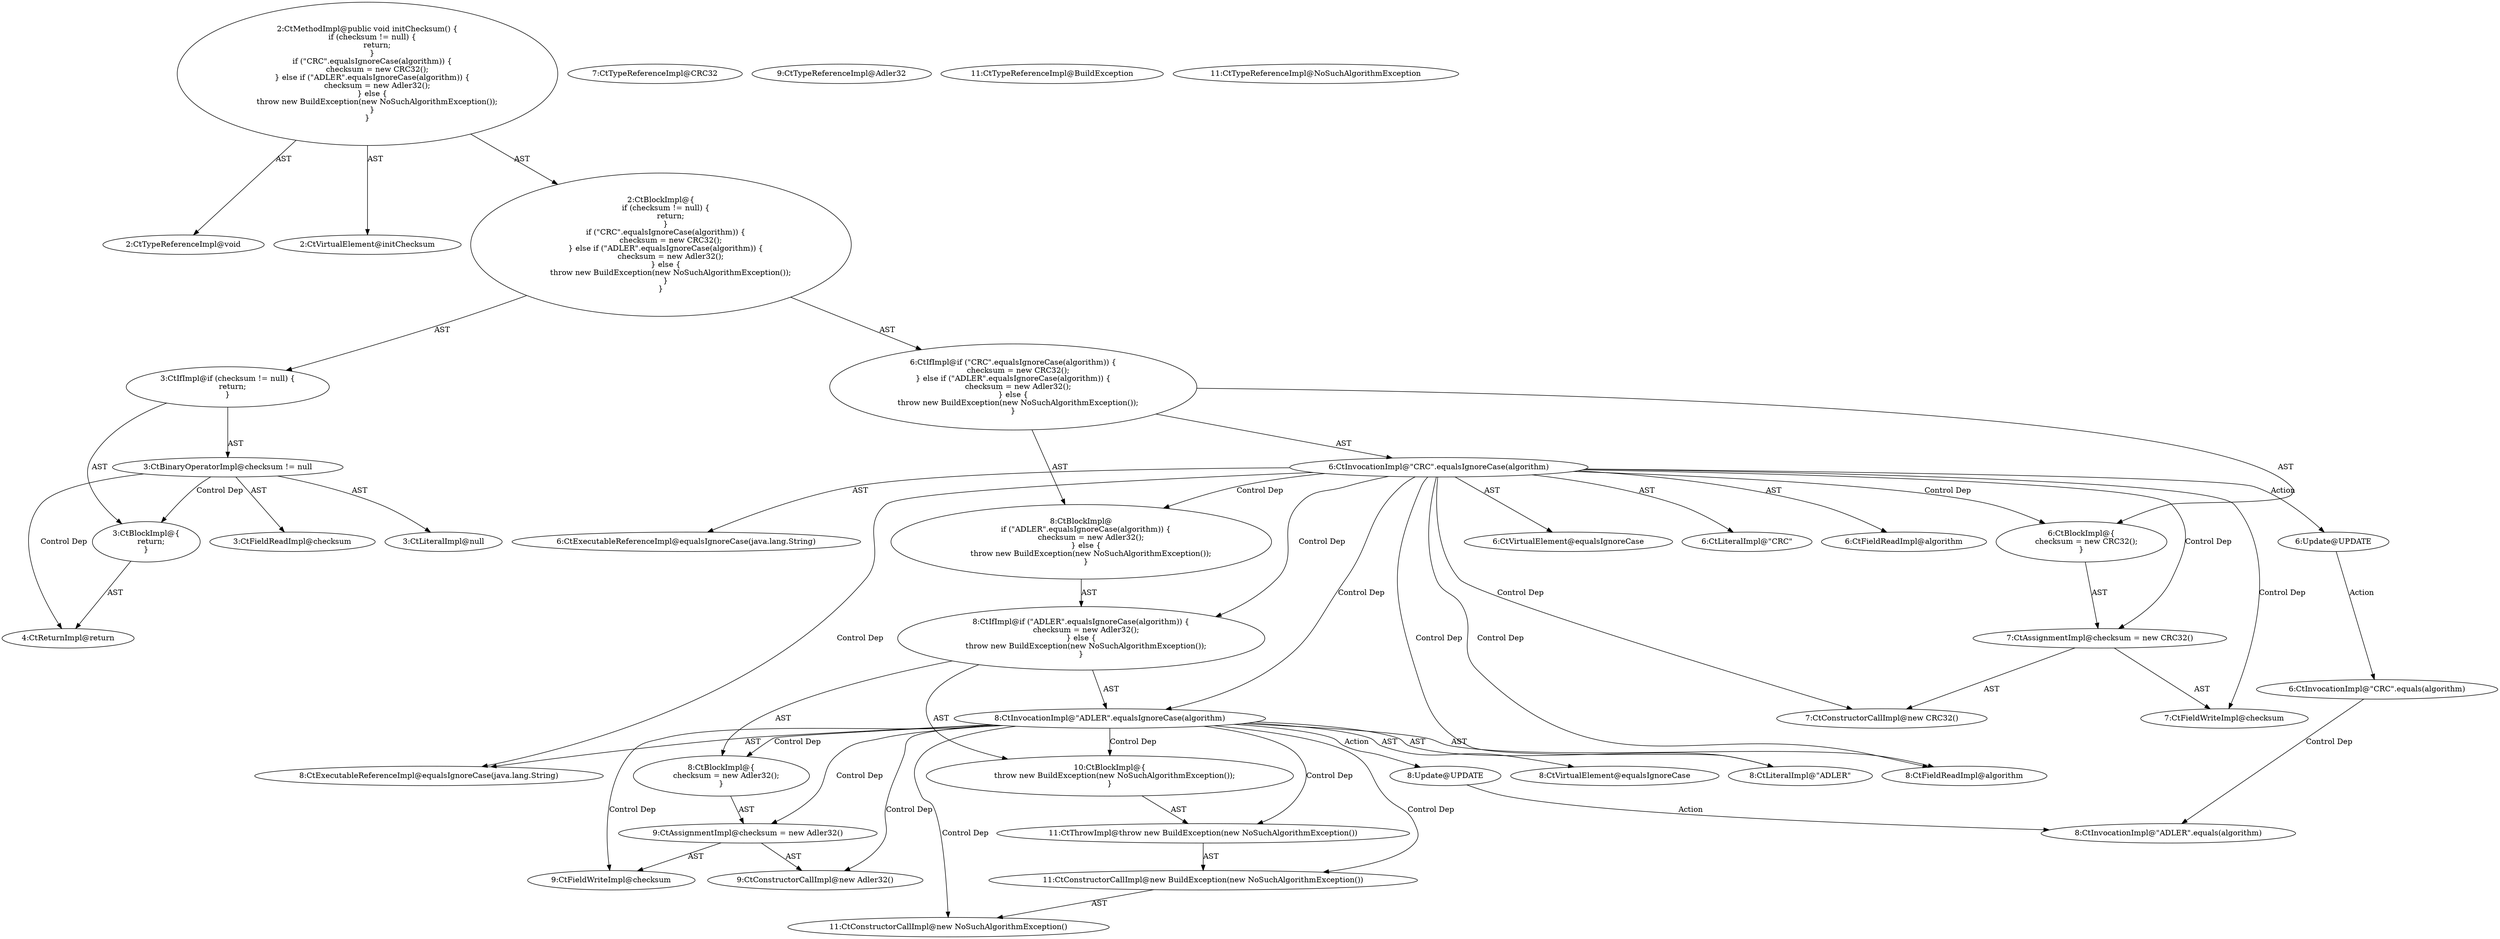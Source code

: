 digraph "initChecksum#?" {
0 [label="2:CtTypeReferenceImpl@void" shape=ellipse]
1 [label="2:CtVirtualElement@initChecksum" shape=ellipse]
2 [label="3:CtFieldReadImpl@checksum" shape=ellipse]
3 [label="3:CtLiteralImpl@null" shape=ellipse]
4 [label="3:CtBinaryOperatorImpl@checksum != null" shape=ellipse]
5 [label="4:CtReturnImpl@return" shape=ellipse]
6 [label="3:CtBlockImpl@\{
    return;
\}" shape=ellipse]
7 [label="3:CtIfImpl@if (checksum != null) \{
    return;
\}" shape=ellipse]
8 [label="6:CtExecutableReferenceImpl@equalsIgnoreCase(java.lang.String)" shape=ellipse]
9 [label="6:CtVirtualElement@equalsIgnoreCase" shape=ellipse]
10 [label="6:CtLiteralImpl@\"CRC\"" shape=ellipse]
11 [label="6:CtFieldReadImpl@algorithm" shape=ellipse]
12 [label="6:CtInvocationImpl@\"CRC\".equalsIgnoreCase(algorithm)" shape=ellipse]
13 [label="7:CtFieldWriteImpl@checksum" shape=ellipse]
14 [label="7:CtTypeReferenceImpl@CRC32" shape=ellipse]
15 [label="7:CtConstructorCallImpl@new CRC32()" shape=ellipse]
16 [label="7:CtAssignmentImpl@checksum = new CRC32()" shape=ellipse]
17 [label="6:CtBlockImpl@\{
    checksum = new CRC32();
\}" shape=ellipse]
18 [label="8:CtExecutableReferenceImpl@equalsIgnoreCase(java.lang.String)" shape=ellipse]
19 [label="8:CtVirtualElement@equalsIgnoreCase" shape=ellipse]
20 [label="8:CtLiteralImpl@\"ADLER\"" shape=ellipse]
21 [label="8:CtFieldReadImpl@algorithm" shape=ellipse]
22 [label="8:CtInvocationImpl@\"ADLER\".equalsIgnoreCase(algorithm)" shape=ellipse]
23 [label="9:CtFieldWriteImpl@checksum" shape=ellipse]
24 [label="9:CtTypeReferenceImpl@Adler32" shape=ellipse]
25 [label="9:CtConstructorCallImpl@new Adler32()" shape=ellipse]
26 [label="9:CtAssignmentImpl@checksum = new Adler32()" shape=ellipse]
27 [label="8:CtBlockImpl@\{
    checksum = new Adler32();
\}" shape=ellipse]
28 [label="11:CtTypeReferenceImpl@BuildException" shape=ellipse]
29 [label="11:CtTypeReferenceImpl@NoSuchAlgorithmException" shape=ellipse]
30 [label="11:CtConstructorCallImpl@new NoSuchAlgorithmException()" shape=ellipse]
31 [label="11:CtConstructorCallImpl@new BuildException(new NoSuchAlgorithmException())" shape=ellipse]
32 [label="11:CtThrowImpl@throw new BuildException(new NoSuchAlgorithmException())" shape=ellipse]
33 [label="10:CtBlockImpl@\{
    throw new BuildException(new NoSuchAlgorithmException());
\}" shape=ellipse]
34 [label="8:CtIfImpl@if (\"ADLER\".equalsIgnoreCase(algorithm)) \{
    checksum = new Adler32();
\} else \{
    throw new BuildException(new NoSuchAlgorithmException());
\}" shape=ellipse]
35 [label="8:CtBlockImpl@
    if (\"ADLER\".equalsIgnoreCase(algorithm)) \{
        checksum = new Adler32();
    \} else \{
        throw new BuildException(new NoSuchAlgorithmException());
    \}
" shape=ellipse]
36 [label="6:CtIfImpl@if (\"CRC\".equalsIgnoreCase(algorithm)) \{
    checksum = new CRC32();
\} else if (\"ADLER\".equalsIgnoreCase(algorithm)) \{
    checksum = new Adler32();
\} else \{
    throw new BuildException(new NoSuchAlgorithmException());
\}" shape=ellipse]
37 [label="2:CtBlockImpl@\{
    if (checksum != null) \{
        return;
    \}
    if (\"CRC\".equalsIgnoreCase(algorithm)) \{
        checksum = new CRC32();
    \} else if (\"ADLER\".equalsIgnoreCase(algorithm)) \{
        checksum = new Adler32();
    \} else \{
        throw new BuildException(new NoSuchAlgorithmException());
    \}
\}" shape=ellipse]
38 [label="2:CtMethodImpl@public void initChecksum() \{
    if (checksum != null) \{
        return;
    \}
    if (\"CRC\".equalsIgnoreCase(algorithm)) \{
        checksum = new CRC32();
    \} else if (\"ADLER\".equalsIgnoreCase(algorithm)) \{
        checksum = new Adler32();
    \} else \{
        throw new BuildException(new NoSuchAlgorithmException());
    \}
\}" shape=ellipse]
39 [label="6:Update@UPDATE" shape=ellipse]
40 [label="6:CtInvocationImpl@\"CRC\".equals(algorithm)" shape=ellipse]
41 [label="8:Update@UPDATE" shape=ellipse]
42 [label="8:CtInvocationImpl@\"ADLER\".equals(algorithm)" shape=ellipse]
4 -> 2 [label="AST"];
4 -> 3 [label="AST"];
4 -> 6 [label="Control Dep"];
4 -> 5 [label="Control Dep"];
6 -> 5 [label="AST"];
7 -> 4 [label="AST"];
7 -> 6 [label="AST"];
12 -> 9 [label="AST"];
12 -> 10 [label="AST"];
12 -> 8 [label="AST"];
12 -> 11 [label="AST"];
12 -> 17 [label="Control Dep"];
12 -> 16 [label="Control Dep"];
12 -> 13 [label="Control Dep"];
12 -> 15 [label="Control Dep"];
12 -> 35 [label="Control Dep"];
12 -> 34 [label="Control Dep"];
12 -> 22 [label="Control Dep"];
12 -> 18 [label="Control Dep"];
12 -> 20 [label="Control Dep"];
12 -> 21 [label="Control Dep"];
12 -> 39 [label="Action"];
16 -> 13 [label="AST"];
16 -> 15 [label="AST"];
17 -> 16 [label="AST"];
22 -> 19 [label="AST"];
22 -> 20 [label="AST"];
22 -> 18 [label="AST"];
22 -> 21 [label="AST"];
22 -> 27 [label="Control Dep"];
22 -> 26 [label="Control Dep"];
22 -> 23 [label="Control Dep"];
22 -> 25 [label="Control Dep"];
22 -> 33 [label="Control Dep"];
22 -> 32 [label="Control Dep"];
22 -> 31 [label="Control Dep"];
22 -> 30 [label="Control Dep"];
22 -> 41 [label="Action"];
26 -> 23 [label="AST"];
26 -> 25 [label="AST"];
27 -> 26 [label="AST"];
31 -> 30 [label="AST"];
32 -> 31 [label="AST"];
33 -> 32 [label="AST"];
34 -> 22 [label="AST"];
34 -> 27 [label="AST"];
34 -> 33 [label="AST"];
35 -> 34 [label="AST"];
36 -> 12 [label="AST"];
36 -> 17 [label="AST"];
36 -> 35 [label="AST"];
37 -> 7 [label="AST"];
37 -> 36 [label="AST"];
38 -> 1 [label="AST"];
38 -> 0 [label="AST"];
38 -> 37 [label="AST"];
39 -> 40 [label="Action"];
40 -> 42 [label="Control Dep"];
41 -> 42 [label="Action"];
}